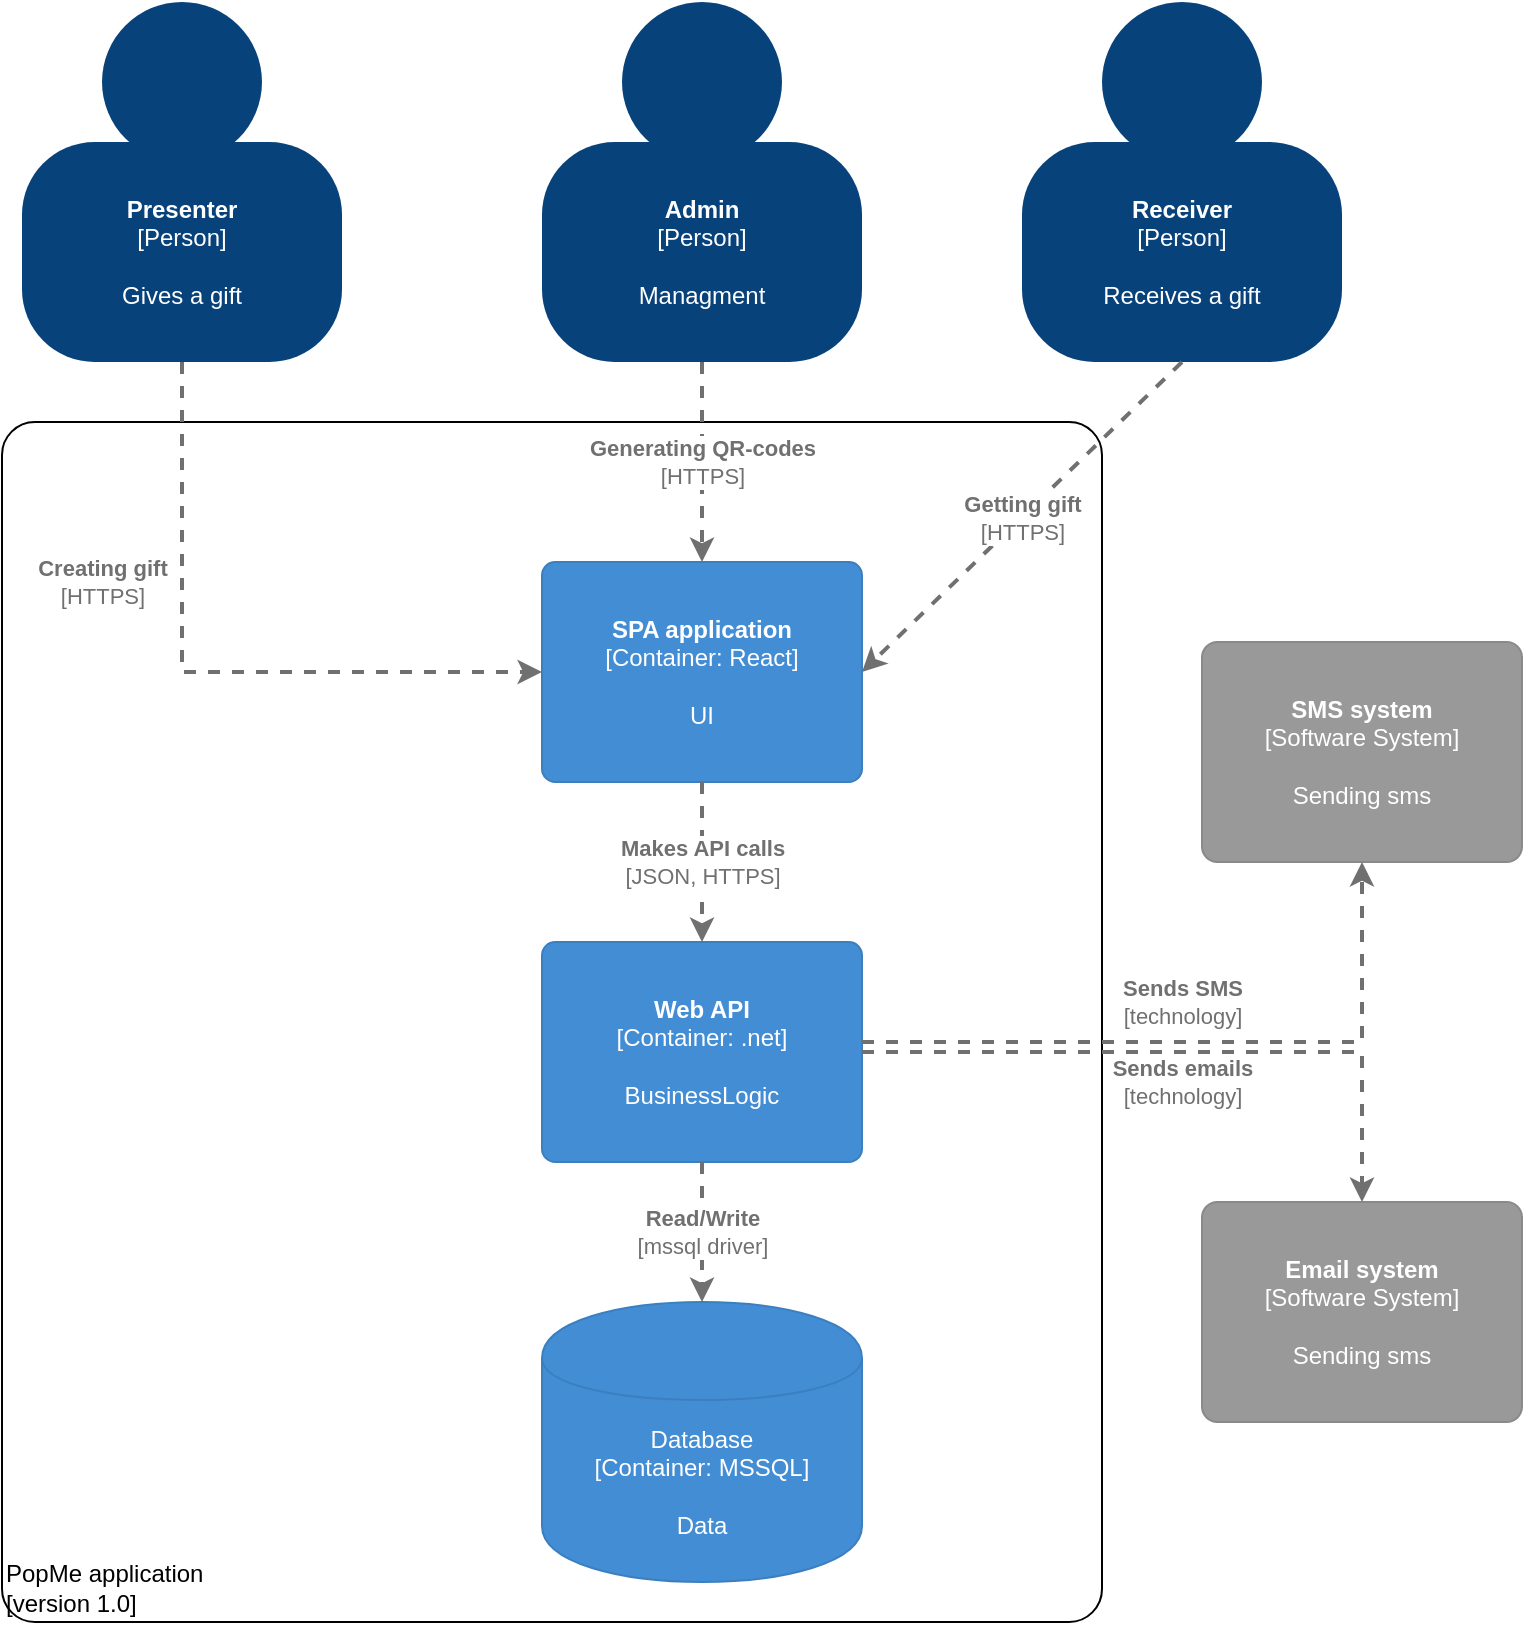<mxfile version="15.2.7" type="device"><diagram id="Ii5RJJpFBfFx8yBRViXD" name="Page-1"><mxGraphModel dx="1556" dy="1069" grid="1" gridSize="10" guides="1" tooltips="1" connect="1" arrows="1" fold="1" page="1" pageScale="1" pageWidth="827" pageHeight="1169" math="0" shadow="0"><root><mxCell id="0"/><mxCell id="1" parent="0"/><object label="&lt;div style=&quot;text-align: left&quot;&gt;PopMe application&lt;/div&gt;&lt;div style=&quot;text-align: left&quot;&gt;[version 1.0]&lt;/div&gt;" placeholders="1" c4Name="name" c4Type="ExecutionEnvironment" c4Application="applicationAndVersion" id="DklApkDk8zowgBSQgUfz-26"><mxCell style="rounded=1;whiteSpace=wrap;html=1;labelBackgroundColor=none;fillColor=#ffffff;fontColor=#000000;align=left;arcSize=3;strokeColor=#000000;verticalAlign=bottom;" vertex="1" parent="1"><mxGeometry x="50" y="460" width="550" height="600" as="geometry"/><C4ExecutionEnvironment as="c4"/></mxCell></object><mxCell id="DklApkDk8zowgBSQgUfz-1" value="" style="group;rounded=0;labelBackgroundColor=none;fillColor=none;fontColor=#ffffff;align=center;html=1;" vertex="1" connectable="0" parent="1"><mxGeometry x="60" y="250" width="160" height="180" as="geometry"/><C4Person as="c4"/></mxCell><object label="&lt;b&gt;Presenter&lt;/b&gt;&lt;br&gt;&lt;div&gt;[Person]&lt;/div&gt;&lt;div&gt;&lt;br&gt;&lt;/div&gt;&lt;div&gt;Gives a gift&lt;/div&gt;" placeholders="1" c4Name="name" c4Type="body" c4Description="Description" id="DklApkDk8zowgBSQgUfz-2"><mxCell style="rounded=1;whiteSpace=wrap;html=1;labelBackgroundColor=none;fillColor=#08427b;fontColor=#ffffff;align=center;arcSize=33;strokeColor=3c7fc0;" vertex="1" parent="DklApkDk8zowgBSQgUfz-1"><mxGeometry y="70" width="160" height="110" as="geometry"/><C4Person as="c4"/></mxCell></object><mxCell id="DklApkDk8zowgBSQgUfz-3" value="" style="ellipse;whiteSpace=wrap;html=1;aspect=fixed;rounded=0;labelBackgroundColor=none;fillColor=#08427b;fontSize=12;fontColor=#ffffff;align=center;strokeColor=3c7fc0;" vertex="1" parent="DklApkDk8zowgBSQgUfz-1"><mxGeometry x="40" width="80" height="80" as="geometry"/><C4Person as="c4"/></mxCell><mxCell id="DklApkDk8zowgBSQgUfz-4" value="" style="group;rounded=0;labelBackgroundColor=none;fillColor=none;fontColor=#ffffff;align=center;html=1;" vertex="1" connectable="0" parent="1"><mxGeometry x="560" y="250" width="160" height="180" as="geometry"/><C4Person as="c4"/></mxCell><object label="&lt;b&gt;Receiver&lt;/b&gt;&lt;br&gt;&lt;div&gt;[Person]&lt;/div&gt;&lt;div&gt;&lt;br&gt;&lt;/div&gt;&lt;div&gt;Receives a gift&lt;/div&gt;" placeholders="1" c4Name="name" c4Type="body" c4Description="Description" id="DklApkDk8zowgBSQgUfz-5"><mxCell style="rounded=1;whiteSpace=wrap;html=1;labelBackgroundColor=none;fillColor=#08427b;fontColor=#ffffff;align=center;arcSize=33;strokeColor=3c7fc0;" vertex="1" parent="DklApkDk8zowgBSQgUfz-4"><mxGeometry y="70" width="160" height="110" as="geometry"/><C4Person as="c4"/></mxCell></object><mxCell id="DklApkDk8zowgBSQgUfz-6" value="" style="ellipse;whiteSpace=wrap;html=1;aspect=fixed;rounded=0;labelBackgroundColor=none;fillColor=#08427b;fontSize=12;fontColor=#ffffff;align=center;strokeColor=3c7fc0;" vertex="1" parent="DklApkDk8zowgBSQgUfz-4"><mxGeometry x="40" width="80" height="80" as="geometry"/><C4Person as="c4"/></mxCell><object label="&lt;span&gt;&lt;b&gt;SPA application&lt;/b&gt;&lt;/span&gt;&lt;div&gt;[Container:&amp;nbsp;&lt;span&gt;React&lt;/span&gt;&lt;span&gt;]&lt;/span&gt;&lt;/div&gt;&lt;div&gt;&lt;br&gt;&lt;/div&gt;&lt;div&gt;UI&lt;/div&gt;" placeholders="1" c4Name="name" c4Type="Container" c4Technology="technology" c4Description="Description" id="DklApkDk8zowgBSQgUfz-8"><mxCell style="rounded=1;whiteSpace=wrap;html=1;labelBackgroundColor=none;fillColor=#438dd5;fontColor=#ffffff;align=center;arcSize=6;strokeColor=#3c7fc0;" vertex="1" parent="1"><mxGeometry x="320" y="530" width="160" height="110" as="geometry"/><C4Container as="c4"/></mxCell></object><mxCell id="DklApkDk8zowgBSQgUfz-9" value="" style="group;rounded=0;labelBackgroundColor=none;fillColor=none;fontColor=#ffffff;align=center;html=1;" vertex="1" connectable="0" parent="1"><mxGeometry x="320" y="250" width="160" height="180" as="geometry"/><C4Person as="c4"/></mxCell><object label="&lt;b&gt;Admin&lt;/b&gt;&lt;br&gt;&lt;div&gt;[Person]&lt;/div&gt;&lt;div&gt;&lt;br&gt;&lt;/div&gt;&lt;div&gt;Managment&lt;/div&gt;" placeholders="1" c4Name="name" c4Type="body" c4Description="Description" id="DklApkDk8zowgBSQgUfz-10"><mxCell style="rounded=1;whiteSpace=wrap;html=1;labelBackgroundColor=none;fillColor=#08427b;fontColor=#ffffff;align=center;arcSize=33;strokeColor=3c7fc0;" vertex="1" parent="DklApkDk8zowgBSQgUfz-9"><mxGeometry y="70" width="160" height="110" as="geometry"/><C4Person as="c4"/></mxCell></object><mxCell id="DklApkDk8zowgBSQgUfz-11" value="" style="ellipse;whiteSpace=wrap;html=1;aspect=fixed;rounded=0;labelBackgroundColor=none;fillColor=#08427b;fontSize=12;fontColor=#ffffff;align=center;strokeColor=3c7fc0;" vertex="1" parent="DklApkDk8zowgBSQgUfz-9"><mxGeometry x="40" width="80" height="80" as="geometry"/><C4Person as="c4"/></mxCell><object label="&lt;b&gt;Web API&lt;/b&gt;&lt;br&gt;&lt;div&gt;[Container:&amp;nbsp;&lt;span&gt;.net&lt;/span&gt;&lt;span&gt;]&lt;/span&gt;&lt;/div&gt;&lt;div&gt;&lt;br&gt;&lt;/div&gt;&lt;div&gt;BusinessLogic&lt;/div&gt;" placeholders="1" c4Name="name" c4Type="Container" c4Technology="technology" c4Description="Description" id="DklApkDk8zowgBSQgUfz-13"><mxCell style="rounded=1;whiteSpace=wrap;html=1;labelBackgroundColor=none;fillColor=#438dd5;fontColor=#ffffff;align=center;arcSize=6;strokeColor=#3c7fc0;" vertex="1" parent="1"><mxGeometry x="320" y="720" width="160" height="110" as="geometry"/><C4Container as="c4"/></mxCell></object><object label="&lt;span&gt;Database&lt;/span&gt;&lt;div&gt;[Container:&amp;nbsp;MSSQL]&lt;/div&gt;&lt;div&gt;&lt;br&gt;&lt;/div&gt;&lt;div&gt;Data&lt;/div&gt;" placeholders="1" c4Type="Database" c4Technology="technology" c4Description="Description" id="DklApkDk8zowgBSQgUfz-14"><mxCell style="shape=cylinder;whiteSpace=wrap;html=1;boundedLbl=1;rounded=0;labelBackgroundColor=none;fillColor=#438dd5;fontSize=12;fontColor=#ffffff;align=center;strokeColor=#3c7fc0;" vertex="1" parent="1"><mxGeometry x="320" y="900" width="160" height="140" as="geometry"/><C4Database as="c4"/></mxCell></object><object label="&lt;b&gt;SMS system&lt;/b&gt;&lt;div&gt;[Software System]&lt;/div&gt;&lt;div&gt;&lt;br&gt;&lt;/div&gt;&lt;div&gt;Sending sms&lt;/div&gt;" placeholders="1" c4Name="name" c4Type="SoftwareSystemDependency" c4Description="Description" id="DklApkDk8zowgBSQgUfz-15"><mxCell style="rounded=1;whiteSpace=wrap;html=1;labelBackgroundColor=none;fillColor=#999999;fontColor=#ffffff;align=center;arcSize=7;strokeColor=#8a8a8a;" vertex="1" parent="1"><mxGeometry x="650" y="570" width="160" height="110" as="geometry"/><C4SoftwareSystemDependency as="c4"/></mxCell></object><object label="&lt;b&gt;Email system&lt;/b&gt;&lt;div&gt;[Software System]&lt;/div&gt;&lt;div&gt;&lt;br&gt;&lt;/div&gt;&lt;div&gt;Sending sms&lt;/div&gt;" placeholders="1" c4Name="name" c4Type="SoftwareSystemDependency" c4Description="Description" id="DklApkDk8zowgBSQgUfz-16"><mxCell style="rounded=1;whiteSpace=wrap;html=1;labelBackgroundColor=none;fillColor=#999999;fontColor=#ffffff;align=center;arcSize=7;strokeColor=#8a8a8a;" vertex="1" parent="1"><mxGeometry x="650" y="850" width="160" height="110" as="geometry"/><C4SoftwareSystemDependency as="c4"/></mxCell></object><object label="&lt;div style=&quot;text-align: left&quot;&gt;&lt;div style=&quot;text-align: center&quot;&gt;&lt;b&gt;Creating gift&lt;/b&gt;&lt;/div&gt;&lt;div style=&quot;text-align: center&quot;&gt;[HTTPS]&lt;/div&gt;&lt;/div&gt;" c4Type="Relationship" c4Description="Description" c4Technology="technology" id="DklApkDk8zowgBSQgUfz-18"><mxCell style="edgeStyle=none;rounded=0;html=1;entryX=0;entryY=0.5;jettySize=auto;orthogonalLoop=1;strokeColor=#707070;strokeWidth=2;fontColor=#707070;jumpStyle=none;dashed=1;exitX=0.5;exitY=1;exitDx=0;exitDy=0;entryDx=0;entryDy=0;" edge="1" parent="1" source="DklApkDk8zowgBSQgUfz-2" target="DklApkDk8zowgBSQgUfz-8"><mxGeometry x="-0.343" y="-40" width="160" relative="1" as="geometry"><mxPoint x="-20" y="700" as="sourcePoint"/><mxPoint x="140" y="700" as="targetPoint"/><Array as="points"><mxPoint x="140" y="585"/></Array><mxPoint as="offset"/></mxGeometry><C4Relationship as="c4"/></mxCell></object><object label="&lt;div style=&quot;text-align: left&quot;&gt;&lt;div style=&quot;text-align: center&quot;&gt;&lt;b&gt;Generating QR-codes&lt;/b&gt;&lt;/div&gt;&lt;div style=&quot;text-align: center&quot;&gt;[HTTPS]&lt;/div&gt;&lt;/div&gt;" c4Type="Relationship" c4Description="Description" c4Technology="technology" id="DklApkDk8zowgBSQgUfz-19"><mxCell style="edgeStyle=none;rounded=0;html=1;entryX=0.5;entryY=0;jettySize=auto;orthogonalLoop=1;strokeColor=#707070;strokeWidth=2;fontColor=#707070;jumpStyle=none;dashed=1;exitX=0.5;exitY=1;exitDx=0;exitDy=0;entryDx=0;entryDy=0;" edge="1" parent="1" source="DklApkDk8zowgBSQgUfz-10" target="DklApkDk8zowgBSQgUfz-8"><mxGeometry width="160" relative="1" as="geometry"><mxPoint x="100" y="730" as="sourcePoint"/><mxPoint x="260" y="730" as="targetPoint"/></mxGeometry><C4Relationship as="c4"/></mxCell></object><object label="&lt;div style=&quot;text-align: left&quot;&gt;&lt;div style=&quot;text-align: center&quot;&gt;&lt;b&gt;Getting gift&lt;/b&gt;&lt;/div&gt;&lt;div style=&quot;text-align: center&quot;&gt;[HTTPS]&lt;/div&gt;&lt;/div&gt;" c4Type="Relationship" c4Description="Description" c4Technology="technology" id="DklApkDk8zowgBSQgUfz-20"><mxCell style="edgeStyle=none;rounded=0;html=1;entryX=1;entryY=0.5;jettySize=auto;orthogonalLoop=1;strokeColor=#707070;strokeWidth=2;fontColor=#707070;jumpStyle=none;dashed=1;exitX=0.5;exitY=1;exitDx=0;exitDy=0;entryDx=0;entryDy=0;" edge="1" parent="1" source="DklApkDk8zowgBSQgUfz-5" target="DklApkDk8zowgBSQgUfz-8"><mxGeometry width="160" relative="1" as="geometry"><mxPoint x="480" y="700" as="sourcePoint"/><mxPoint x="640" y="700" as="targetPoint"/></mxGeometry><C4Relationship as="c4"/></mxCell></object><object label="&lt;div style=&quot;text-align: left&quot;&gt;&lt;div style=&quot;text-align: center&quot;&gt;&lt;b&gt;Makes API calls&lt;/b&gt;&lt;/div&gt;&lt;div style=&quot;text-align: center&quot;&gt;[JSON, HTTPS]&lt;/div&gt;&lt;/div&gt;" c4Type="Relationship" c4Description="Description" c4Technology="technology" id="DklApkDk8zowgBSQgUfz-21"><mxCell style="edgeStyle=none;rounded=0;html=1;entryX=0.5;entryY=0;jettySize=auto;orthogonalLoop=1;strokeColor=#707070;strokeWidth=2;fontColor=#707070;jumpStyle=none;dashed=1;exitX=0.5;exitY=1;exitDx=0;exitDy=0;entryDx=0;entryDy=0;" edge="1" parent="1" source="DklApkDk8zowgBSQgUfz-8" target="DklApkDk8zowgBSQgUfz-13"><mxGeometry width="160" relative="1" as="geometry"><mxPoint x="380" y="660" as="sourcePoint"/><mxPoint x="540" y="660" as="targetPoint"/></mxGeometry><C4Relationship as="c4"/></mxCell></object><object label="&lt;div style=&quot;text-align: left&quot;&gt;&lt;div style=&quot;text-align: center&quot;&gt;&lt;b&gt;Read/Write&lt;/b&gt;&lt;/div&gt;&lt;div style=&quot;text-align: center&quot;&gt;[mssql driver]&lt;/div&gt;&lt;/div&gt;" c4Type="Relationship" c4Description="Description" c4Technology="technology" id="DklApkDk8zowgBSQgUfz-22"><mxCell style="edgeStyle=none;rounded=0;html=1;entryX=0.5;entryY=0;jettySize=auto;orthogonalLoop=1;strokeColor=#707070;strokeWidth=2;fontColor=#707070;jumpStyle=none;dashed=1;exitX=0.5;exitY=1;exitDx=0;exitDy=0;entryDx=0;entryDy=0;" edge="1" parent="1" source="DklApkDk8zowgBSQgUfz-13" target="DklApkDk8zowgBSQgUfz-14"><mxGeometry width="160" relative="1" as="geometry"><mxPoint x="370" y="860" as="sourcePoint"/><mxPoint x="530" y="860" as="targetPoint"/></mxGeometry><C4Relationship as="c4"/></mxCell></object><object label="&lt;div style=&quot;text-align: left&quot;&gt;&lt;div style=&quot;text-align: center&quot;&gt;&lt;b&gt;Sends SMS&lt;/b&gt;&lt;/div&gt;&lt;div style=&quot;text-align: center&quot;&gt;[technology]&lt;/div&gt;&lt;/div&gt;" c4Type="Relationship" c4Description="Description" c4Technology="technology" id="DklApkDk8zowgBSQgUfz-23"><mxCell style="edgeStyle=none;rounded=0;html=1;entryX=0.5;entryY=1;jettySize=auto;orthogonalLoop=1;strokeColor=#707070;strokeWidth=2;fontColor=#707070;jumpStyle=none;dashed=1;entryDx=0;entryDy=0;" edge="1" parent="1" target="DklApkDk8zowgBSQgUfz-15"><mxGeometry x="-0.059" y="20" width="160" relative="1" as="geometry"><mxPoint x="480" y="770" as="sourcePoint"/><mxPoint x="640" y="770" as="targetPoint"/><Array as="points"><mxPoint x="730" y="770"/></Array><mxPoint as="offset"/></mxGeometry><C4Relationship as="c4"/></mxCell></object><object label="&lt;div style=&quot;text-align: left&quot;&gt;&lt;div style=&quot;text-align: center&quot;&gt;&lt;b&gt;Sends emails&lt;/b&gt;&lt;/div&gt;&lt;div style=&quot;text-align: center&quot;&gt;[technology]&lt;/div&gt;&lt;/div&gt;" c4Type="Relationship" c4Description="Description" c4Technology="technology" id="DklApkDk8zowgBSQgUfz-24"><mxCell style="edgeStyle=none;rounded=0;html=1;entryX=0.5;entryY=0;jettySize=auto;orthogonalLoop=1;strokeColor=#707070;strokeWidth=2;fontColor=#707070;jumpStyle=none;dashed=1;exitX=1;exitY=0.5;exitDx=0;exitDy=0;entryDx=0;entryDy=0;" edge="1" parent="1" source="DklApkDk8zowgBSQgUfz-13" target="DklApkDk8zowgBSQgUfz-16"><mxGeometry x="-0.015" y="-15" width="160" relative="1" as="geometry"><mxPoint x="530" y="790" as="sourcePoint"/><mxPoint x="690" y="790" as="targetPoint"/><Array as="points"><mxPoint x="730" y="775"/></Array><mxPoint as="offset"/></mxGeometry><C4Relationship as="c4"/></mxCell></object></root></mxGraphModel></diagram></mxfile>